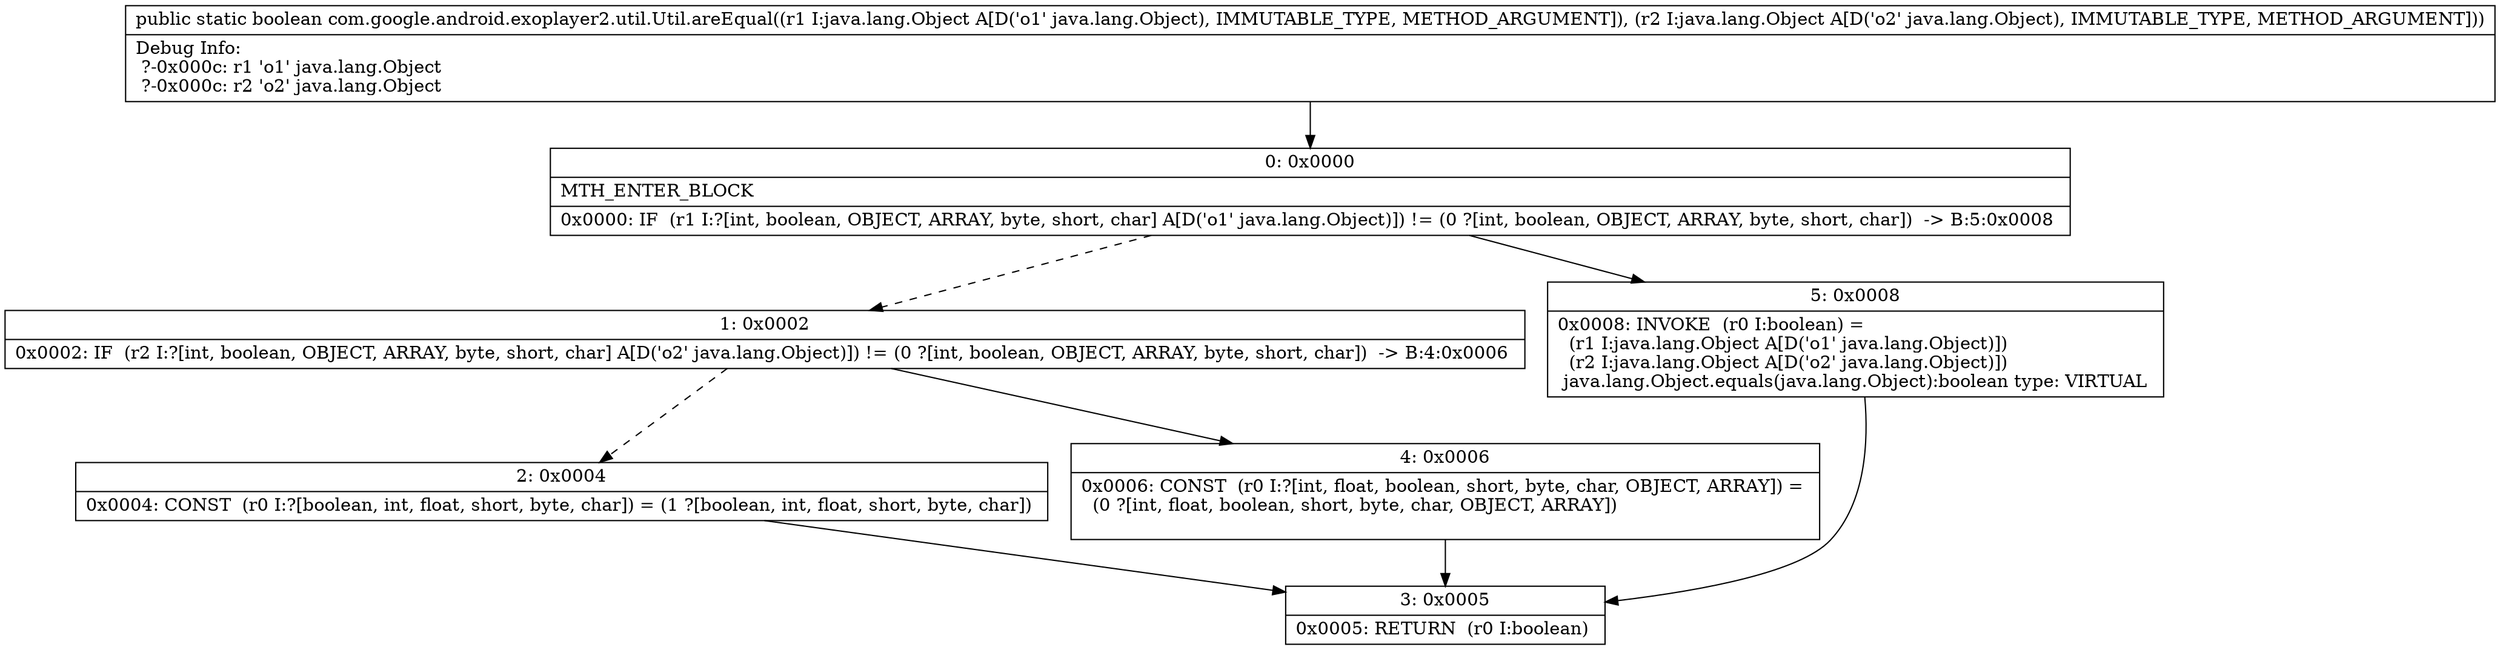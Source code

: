 digraph "CFG forcom.google.android.exoplayer2.util.Util.areEqual(Ljava\/lang\/Object;Ljava\/lang\/Object;)Z" {
Node_0 [shape=record,label="{0\:\ 0x0000|MTH_ENTER_BLOCK\l|0x0000: IF  (r1 I:?[int, boolean, OBJECT, ARRAY, byte, short, char] A[D('o1' java.lang.Object)]) != (0 ?[int, boolean, OBJECT, ARRAY, byte, short, char])  \-\> B:5:0x0008 \l}"];
Node_1 [shape=record,label="{1\:\ 0x0002|0x0002: IF  (r2 I:?[int, boolean, OBJECT, ARRAY, byte, short, char] A[D('o2' java.lang.Object)]) != (0 ?[int, boolean, OBJECT, ARRAY, byte, short, char])  \-\> B:4:0x0006 \l}"];
Node_2 [shape=record,label="{2\:\ 0x0004|0x0004: CONST  (r0 I:?[boolean, int, float, short, byte, char]) = (1 ?[boolean, int, float, short, byte, char]) \l}"];
Node_3 [shape=record,label="{3\:\ 0x0005|0x0005: RETURN  (r0 I:boolean) \l}"];
Node_4 [shape=record,label="{4\:\ 0x0006|0x0006: CONST  (r0 I:?[int, float, boolean, short, byte, char, OBJECT, ARRAY]) = \l  (0 ?[int, float, boolean, short, byte, char, OBJECT, ARRAY])\l \l}"];
Node_5 [shape=record,label="{5\:\ 0x0008|0x0008: INVOKE  (r0 I:boolean) = \l  (r1 I:java.lang.Object A[D('o1' java.lang.Object)])\l  (r2 I:java.lang.Object A[D('o2' java.lang.Object)])\l java.lang.Object.equals(java.lang.Object):boolean type: VIRTUAL \l}"];
MethodNode[shape=record,label="{public static boolean com.google.android.exoplayer2.util.Util.areEqual((r1 I:java.lang.Object A[D('o1' java.lang.Object), IMMUTABLE_TYPE, METHOD_ARGUMENT]), (r2 I:java.lang.Object A[D('o2' java.lang.Object), IMMUTABLE_TYPE, METHOD_ARGUMENT]))  | Debug Info:\l  ?\-0x000c: r1 'o1' java.lang.Object\l  ?\-0x000c: r2 'o2' java.lang.Object\l}"];
MethodNode -> Node_0;
Node_0 -> Node_1[style=dashed];
Node_0 -> Node_5;
Node_1 -> Node_2[style=dashed];
Node_1 -> Node_4;
Node_2 -> Node_3;
Node_4 -> Node_3;
Node_5 -> Node_3;
}

